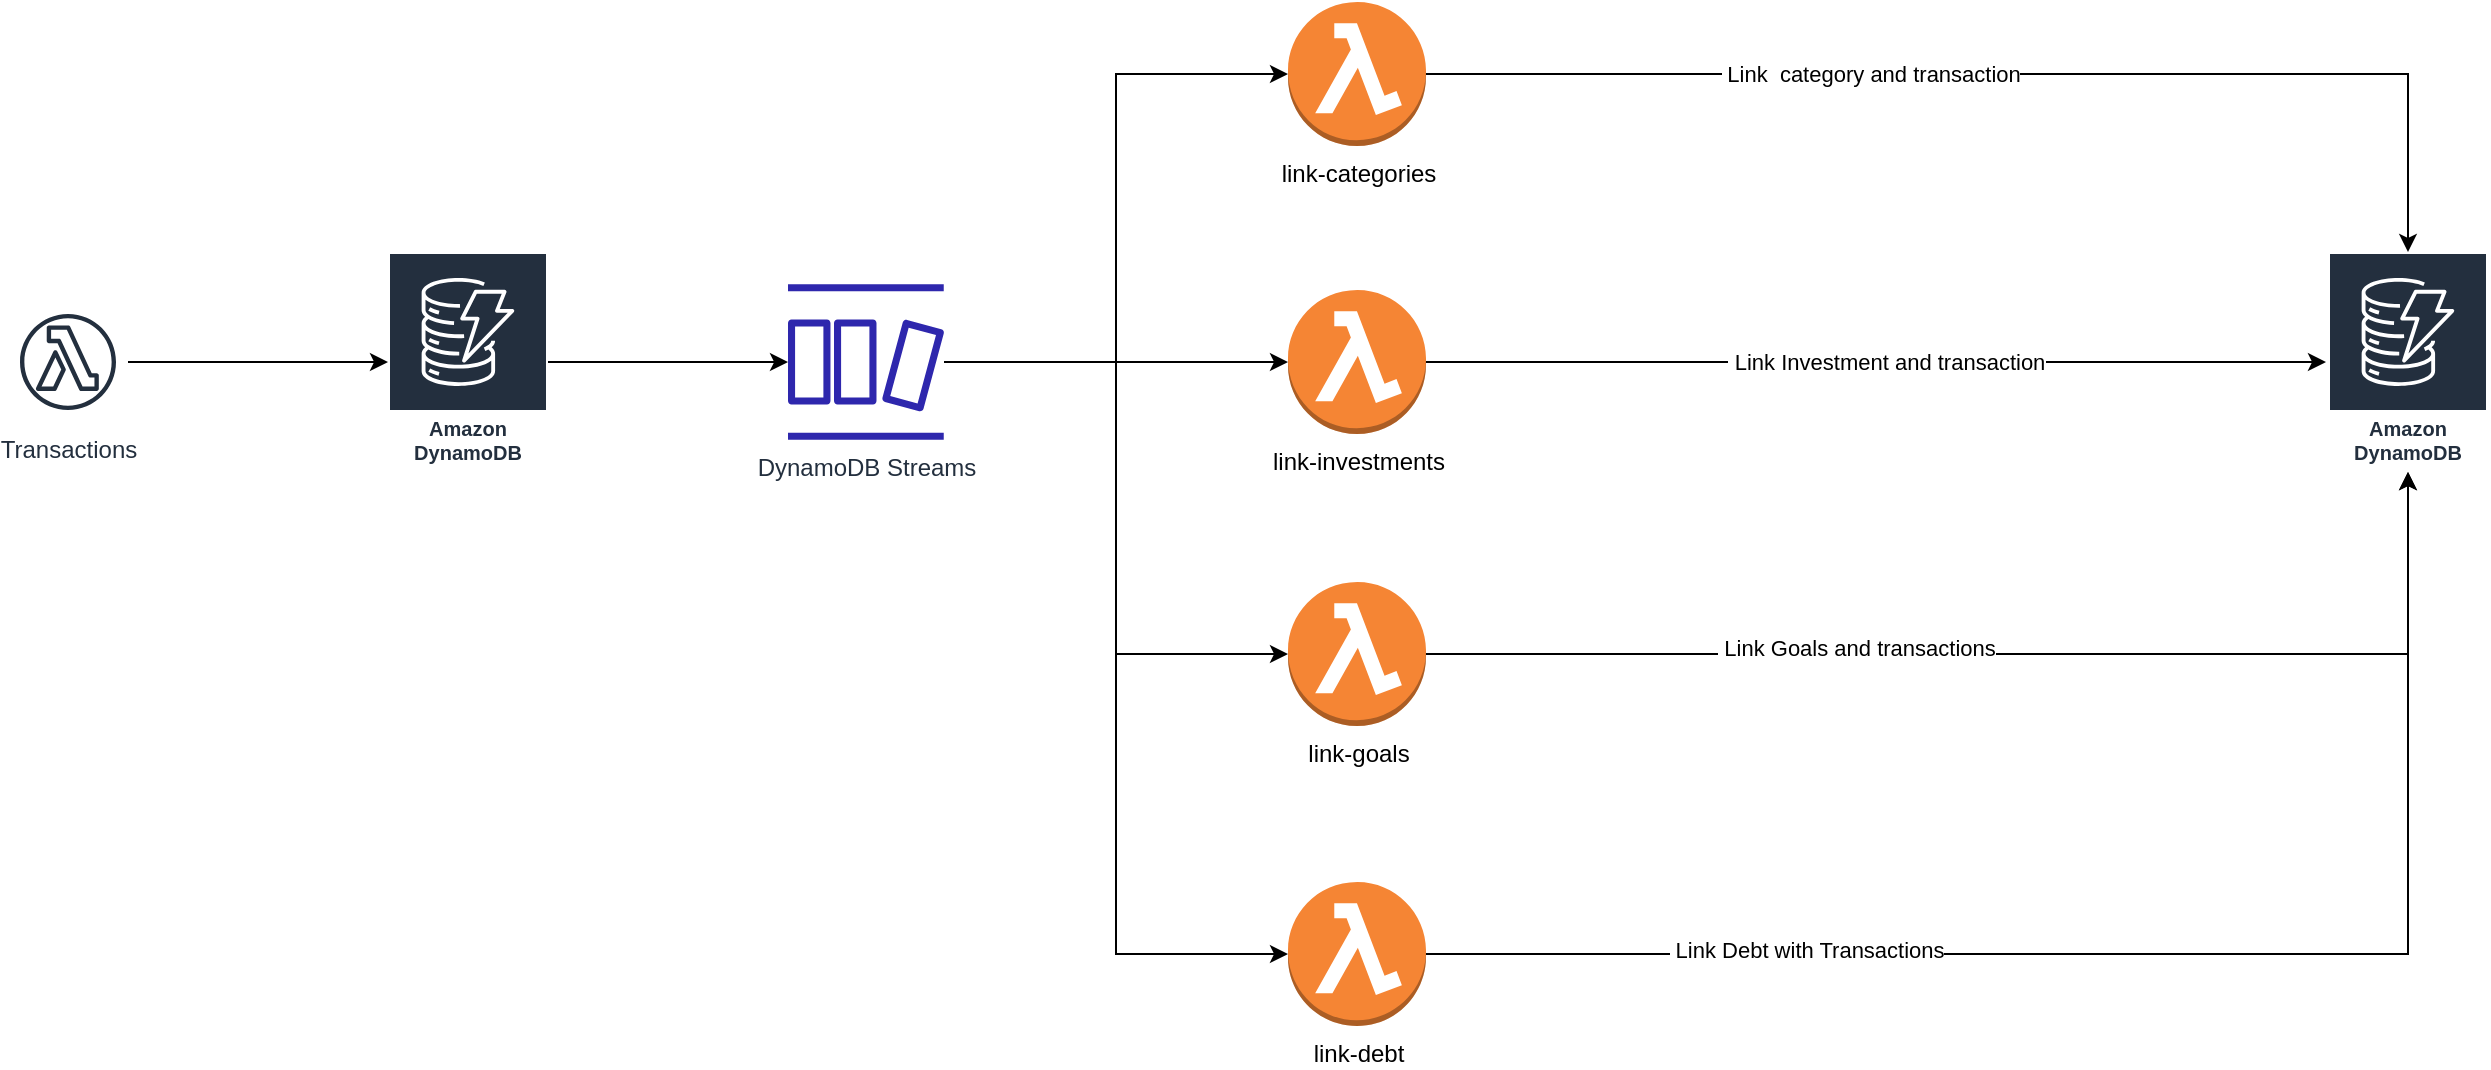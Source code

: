 <mxfile version="18.0.6" type="github">
  <diagram id="H5Dt-ASi5tr7sncTvc-L" name="Page-1">
    <mxGraphModel dx="1038" dy="528" grid="1" gridSize="10" guides="1" tooltips="1" connect="1" arrows="1" fold="1" page="1" pageScale="1" pageWidth="850" pageHeight="1100" math="0" shadow="0">
      <root>
        <mxCell id="0" />
        <mxCell id="1" parent="0" />
        <mxCell id="-3O10WwuAZNK-fWrXain-4" style="edgeStyle=orthogonalEdgeStyle;rounded=0;orthogonalLoop=1;jettySize=auto;html=1;" edge="1" parent="1" source="-3O10WwuAZNK-fWrXain-2" target="-3O10WwuAZNK-fWrXain-3">
          <mxGeometry relative="1" as="geometry" />
        </mxCell>
        <mxCell id="-3O10WwuAZNK-fWrXain-2" value="Transactions&lt;div&gt;&lt;br&gt;&lt;/div&gt;" style="sketch=0;outlineConnect=0;fontColor=#232F3E;gradientColor=none;strokeColor=#232F3E;fillColor=#ffffff;dashed=0;verticalLabelPosition=bottom;verticalAlign=top;align=center;html=1;fontSize=12;fontStyle=0;aspect=fixed;shape=mxgraph.aws4.resourceIcon;resIcon=mxgraph.aws4.lambda_function;" vertex="1" parent="1">
          <mxGeometry x="180" y="160" width="60" height="60" as="geometry" />
        </mxCell>
        <mxCell id="-3O10WwuAZNK-fWrXain-6" style="edgeStyle=orthogonalEdgeStyle;rounded=0;orthogonalLoop=1;jettySize=auto;html=1;" edge="1" parent="1" source="-3O10WwuAZNK-fWrXain-3" target="-3O10WwuAZNK-fWrXain-5">
          <mxGeometry relative="1" as="geometry" />
        </mxCell>
        <mxCell id="-3O10WwuAZNK-fWrXain-3" value="Amazon DynamoDB" style="sketch=0;outlineConnect=0;fontColor=#232F3E;gradientColor=none;strokeColor=#ffffff;fillColor=#232F3E;dashed=0;verticalLabelPosition=middle;verticalAlign=bottom;align=center;html=1;whiteSpace=wrap;fontSize=10;fontStyle=1;spacing=3;shape=mxgraph.aws4.productIcon;prIcon=mxgraph.aws4.dynamodb;" vertex="1" parent="1">
          <mxGeometry x="370" y="135" width="80" height="110" as="geometry" />
        </mxCell>
        <mxCell id="-3O10WwuAZNK-fWrXain-10" style="edgeStyle=orthogonalEdgeStyle;rounded=0;orthogonalLoop=1;jettySize=auto;html=1;" edge="1" parent="1" source="-3O10WwuAZNK-fWrXain-5" target="-3O10WwuAZNK-fWrXain-8">
          <mxGeometry relative="1" as="geometry" />
        </mxCell>
        <mxCell id="-3O10WwuAZNK-fWrXain-11" style="edgeStyle=orthogonalEdgeStyle;rounded=0;orthogonalLoop=1;jettySize=auto;html=1;entryX=0;entryY=0.5;entryDx=0;entryDy=0;entryPerimeter=0;" edge="1" parent="1" source="-3O10WwuAZNK-fWrXain-5" target="-3O10WwuAZNK-fWrXain-9">
          <mxGeometry relative="1" as="geometry" />
        </mxCell>
        <mxCell id="-3O10WwuAZNK-fWrXain-12" style="edgeStyle=orthogonalEdgeStyle;rounded=0;orthogonalLoop=1;jettySize=auto;html=1;entryX=0;entryY=0.5;entryDx=0;entryDy=0;entryPerimeter=0;" edge="1" parent="1" source="-3O10WwuAZNK-fWrXain-5" target="-3O10WwuAZNK-fWrXain-7">
          <mxGeometry relative="1" as="geometry" />
        </mxCell>
        <mxCell id="-3O10WwuAZNK-fWrXain-21" style="edgeStyle=orthogonalEdgeStyle;rounded=0;orthogonalLoop=1;jettySize=auto;html=1;entryX=0;entryY=0.5;entryDx=0;entryDy=0;entryPerimeter=0;" edge="1" parent="1" source="-3O10WwuAZNK-fWrXain-5" target="-3O10WwuAZNK-fWrXain-20">
          <mxGeometry relative="1" as="geometry" />
        </mxCell>
        <mxCell id="-3O10WwuAZNK-fWrXain-5" value="&lt;div&gt;DynamoDB Streams&lt;/div&gt;&lt;div&gt;&lt;br&gt;&lt;/div&gt;" style="sketch=0;outlineConnect=0;fontColor=#232F3E;gradientColor=none;fillColor=#2E27AD;strokeColor=none;dashed=0;verticalLabelPosition=bottom;verticalAlign=top;align=center;html=1;fontSize=12;fontStyle=0;aspect=fixed;pointerEvents=1;shape=mxgraph.aws4.dynamodb_stream;" vertex="1" parent="1">
          <mxGeometry x="570" y="151" width="78" height="78" as="geometry" />
        </mxCell>
        <mxCell id="-3O10WwuAZNK-fWrXain-16" style="edgeStyle=orthogonalEdgeStyle;rounded=0;orthogonalLoop=1;jettySize=auto;html=1;" edge="1" parent="1" source="-3O10WwuAZNK-fWrXain-7" target="-3O10WwuAZNK-fWrXain-13">
          <mxGeometry relative="1" as="geometry" />
        </mxCell>
        <mxCell id="-3O10WwuAZNK-fWrXain-19" value="&amp;nbsp;Link Goals and transactions" style="edgeLabel;html=1;align=center;verticalAlign=middle;resizable=0;points=[];" vertex="1" connectable="0" parent="-3O10WwuAZNK-fWrXain-16">
          <mxGeometry x="-0.261" y="3" relative="1" as="geometry">
            <mxPoint as="offset" />
          </mxGeometry>
        </mxCell>
        <mxCell id="-3O10WwuAZNK-fWrXain-7" value="link-goals" style="outlineConnect=0;dashed=0;verticalLabelPosition=bottom;verticalAlign=top;align=center;html=1;shape=mxgraph.aws3.lambda_function;fillColor=#F58534;gradientColor=none;" vertex="1" parent="1">
          <mxGeometry x="820" y="300" width="69" height="72" as="geometry" />
        </mxCell>
        <mxCell id="-3O10WwuAZNK-fWrXain-15" style="edgeStyle=orthogonalEdgeStyle;rounded=0;orthogonalLoop=1;jettySize=auto;html=1;" edge="1" parent="1">
          <mxGeometry relative="1" as="geometry">
            <mxPoint x="888" y="190" as="sourcePoint" />
            <mxPoint x="1339" y="190" as="targetPoint" />
          </mxGeometry>
        </mxCell>
        <mxCell id="-3O10WwuAZNK-fWrXain-18" value="&amp;nbsp;Link Investment and transaction " style="edgeLabel;html=1;align=center;verticalAlign=middle;resizable=0;points=[];" vertex="1" connectable="0" parent="-3O10WwuAZNK-fWrXain-15">
          <mxGeometry x="-0.242" y="3" relative="1" as="geometry">
            <mxPoint x="60" y="3" as="offset" />
          </mxGeometry>
        </mxCell>
        <mxCell id="-3O10WwuAZNK-fWrXain-8" value="link-investments" style="outlineConnect=0;dashed=0;verticalLabelPosition=bottom;verticalAlign=top;align=center;html=1;shape=mxgraph.aws3.lambda_function;fillColor=#F58534;gradientColor=none;" vertex="1" parent="1">
          <mxGeometry x="820" y="154" width="69" height="72" as="geometry" />
        </mxCell>
        <mxCell id="-3O10WwuAZNK-fWrXain-14" style="edgeStyle=orthogonalEdgeStyle;rounded=0;orthogonalLoop=1;jettySize=auto;html=1;" edge="1" parent="1" source="-3O10WwuAZNK-fWrXain-9" target="-3O10WwuAZNK-fWrXain-13">
          <mxGeometry relative="1" as="geometry" />
        </mxCell>
        <mxCell id="-3O10WwuAZNK-fWrXain-17" value="&lt;div&gt;&amp;nbsp;Link&amp;nbsp; category and transaction &lt;br&gt;&lt;/div&gt;" style="edgeLabel;html=1;align=center;verticalAlign=middle;resizable=0;points=[];" vertex="1" connectable="0" parent="-3O10WwuAZNK-fWrXain-14">
          <mxGeometry x="-0.159" y="4" relative="1" as="geometry">
            <mxPoint x="-22" y="4" as="offset" />
          </mxGeometry>
        </mxCell>
        <mxCell id="-3O10WwuAZNK-fWrXain-9" value="link-categories" style="outlineConnect=0;dashed=0;verticalLabelPosition=bottom;verticalAlign=top;align=center;html=1;shape=mxgraph.aws3.lambda_function;fillColor=#F58534;gradientColor=none;" vertex="1" parent="1">
          <mxGeometry x="820" y="10" width="69" height="72" as="geometry" />
        </mxCell>
        <mxCell id="-3O10WwuAZNK-fWrXain-13" value="Amazon DynamoDB" style="sketch=0;outlineConnect=0;fontColor=#232F3E;gradientColor=none;strokeColor=#ffffff;fillColor=#232F3E;dashed=0;verticalLabelPosition=middle;verticalAlign=bottom;align=center;html=1;whiteSpace=wrap;fontSize=10;fontStyle=1;spacing=3;shape=mxgraph.aws4.productIcon;prIcon=mxgraph.aws4.dynamodb;" vertex="1" parent="1">
          <mxGeometry x="1340" y="135" width="80" height="110" as="geometry" />
        </mxCell>
        <mxCell id="-3O10WwuAZNK-fWrXain-22" style="edgeStyle=orthogonalEdgeStyle;rounded=0;orthogonalLoop=1;jettySize=auto;html=1;" edge="1" parent="1" source="-3O10WwuAZNK-fWrXain-20" target="-3O10WwuAZNK-fWrXain-13">
          <mxGeometry relative="1" as="geometry" />
        </mxCell>
        <mxCell id="-3O10WwuAZNK-fWrXain-23" value="&amp;nbsp;Link Debt with Transactions " style="edgeLabel;html=1;align=center;verticalAlign=middle;resizable=0;points=[];" vertex="1" connectable="0" parent="-3O10WwuAZNK-fWrXain-22">
          <mxGeometry x="-0.481" y="2" relative="1" as="geometry">
            <mxPoint as="offset" />
          </mxGeometry>
        </mxCell>
        <mxCell id="-3O10WwuAZNK-fWrXain-20" value="link-debt" style="outlineConnect=0;dashed=0;verticalLabelPosition=bottom;verticalAlign=top;align=center;html=1;shape=mxgraph.aws3.lambda_function;fillColor=#F58534;gradientColor=none;" vertex="1" parent="1">
          <mxGeometry x="820" y="450" width="69" height="72" as="geometry" />
        </mxCell>
      </root>
    </mxGraphModel>
  </diagram>
</mxfile>
